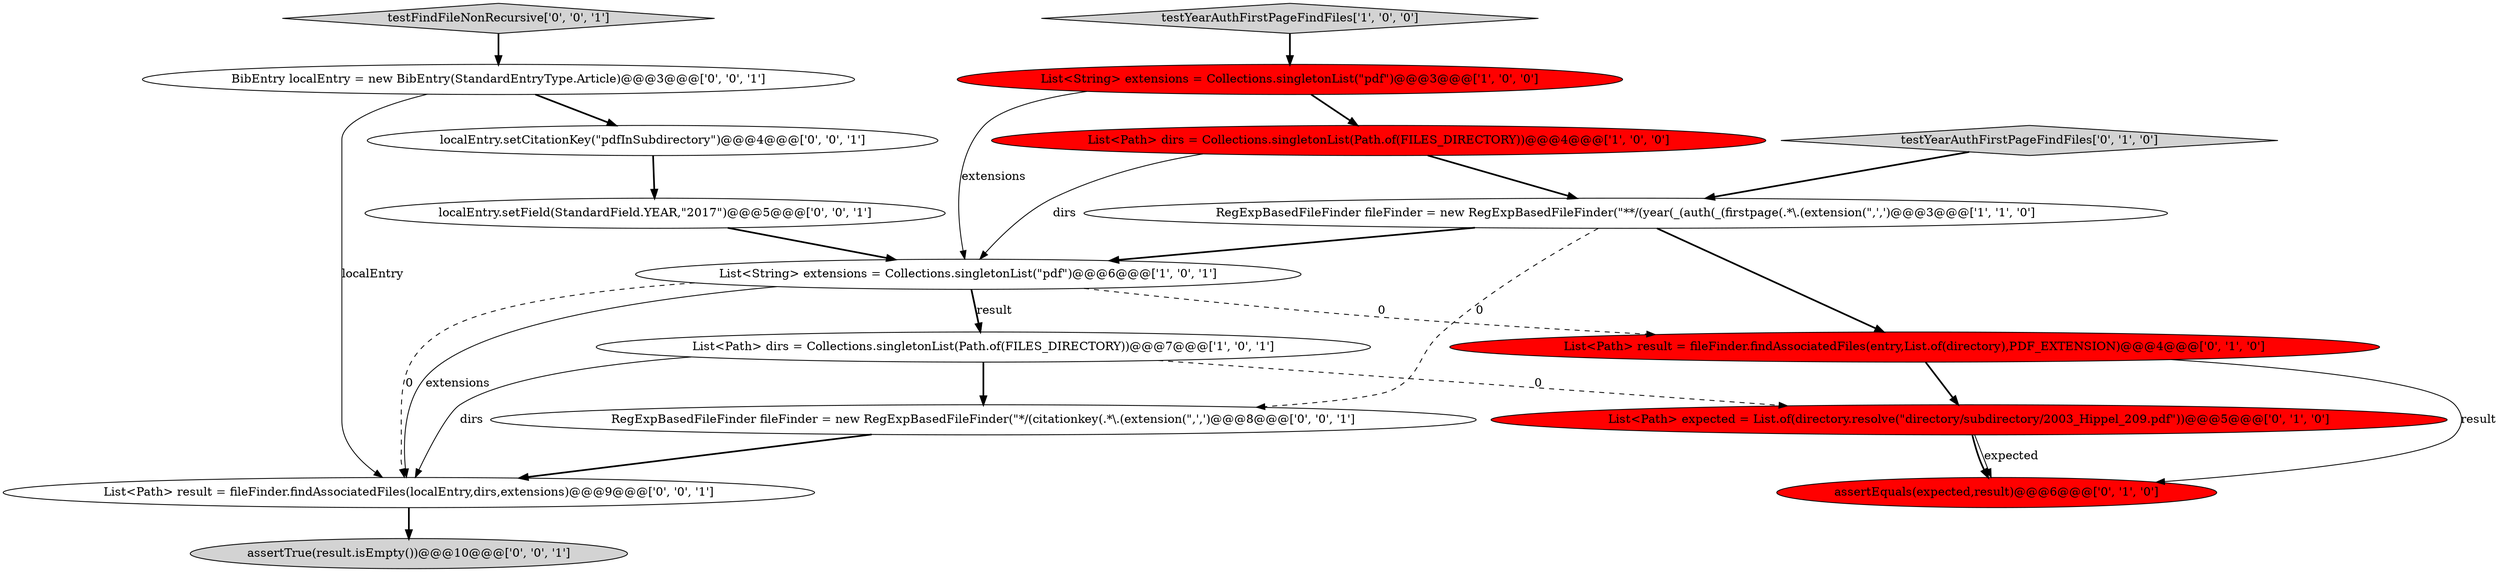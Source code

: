 digraph {
7 [style = filled, label = "assertEquals(expected,result)@@@6@@@['0', '1', '0']", fillcolor = red, shape = ellipse image = "AAA1AAABBB2BBB"];
12 [style = filled, label = "localEntry.setField(StandardField.YEAR,\"2017\")@@@5@@@['0', '0', '1']", fillcolor = white, shape = ellipse image = "AAA0AAABBB3BBB"];
10 [style = filled, label = "List<Path> result = fileFinder.findAssociatedFiles(localEntry,dirs,extensions)@@@9@@@['0', '0', '1']", fillcolor = white, shape = ellipse image = "AAA0AAABBB3BBB"];
0 [style = filled, label = "List<Path> dirs = Collections.singletonList(Path.of(FILES_DIRECTORY))@@@7@@@['1', '0', '1']", fillcolor = white, shape = ellipse image = "AAA0AAABBB1BBB"];
2 [style = filled, label = "List<Path> dirs = Collections.singletonList(Path.of(FILES_DIRECTORY))@@@4@@@['1', '0', '0']", fillcolor = red, shape = ellipse image = "AAA1AAABBB1BBB"];
4 [style = filled, label = "testYearAuthFirstPageFindFiles['1', '0', '0']", fillcolor = lightgray, shape = diamond image = "AAA0AAABBB1BBB"];
5 [style = filled, label = "List<String> extensions = Collections.singletonList(\"pdf\")@@@6@@@['1', '0', '1']", fillcolor = white, shape = ellipse image = "AAA0AAABBB1BBB"];
6 [style = filled, label = "List<Path> expected = List.of(directory.resolve(\"directory/subdirectory/2003_Hippel_209.pdf\"))@@@5@@@['0', '1', '0']", fillcolor = red, shape = ellipse image = "AAA1AAABBB2BBB"];
8 [style = filled, label = "testYearAuthFirstPageFindFiles['0', '1', '0']", fillcolor = lightgray, shape = diamond image = "AAA0AAABBB2BBB"];
16 [style = filled, label = "testFindFileNonRecursive['0', '0', '1']", fillcolor = lightgray, shape = diamond image = "AAA0AAABBB3BBB"];
14 [style = filled, label = "BibEntry localEntry = new BibEntry(StandardEntryType.Article)@@@3@@@['0', '0', '1']", fillcolor = white, shape = ellipse image = "AAA0AAABBB3BBB"];
3 [style = filled, label = "RegExpBasedFileFinder fileFinder = new RegExpBasedFileFinder(\"**/(year(_(auth(_(firstpage(.*\\.(extension(\",',')@@@3@@@['1', '1', '0']", fillcolor = white, shape = ellipse image = "AAA0AAABBB1BBB"];
15 [style = filled, label = "RegExpBasedFileFinder fileFinder = new RegExpBasedFileFinder(\"*/(citationkey(.*\\.(extension(\",',')@@@8@@@['0', '0', '1']", fillcolor = white, shape = ellipse image = "AAA0AAABBB3BBB"];
11 [style = filled, label = "assertTrue(result.isEmpty())@@@10@@@['0', '0', '1']", fillcolor = lightgray, shape = ellipse image = "AAA0AAABBB3BBB"];
13 [style = filled, label = "localEntry.setCitationKey(\"pdfInSubdirectory\")@@@4@@@['0', '0', '1']", fillcolor = white, shape = ellipse image = "AAA0AAABBB3BBB"];
9 [style = filled, label = "List<Path> result = fileFinder.findAssociatedFiles(entry,List.of(directory),PDF_EXTENSION)@@@4@@@['0', '1', '0']", fillcolor = red, shape = ellipse image = "AAA1AAABBB2BBB"];
1 [style = filled, label = "List<String> extensions = Collections.singletonList(\"pdf\")@@@3@@@['1', '0', '0']", fillcolor = red, shape = ellipse image = "AAA1AAABBB1BBB"];
5->0 [style = solid, label="result"];
15->10 [style = bold, label=""];
12->5 [style = bold, label=""];
2->3 [style = bold, label=""];
0->6 [style = dashed, label="0"];
8->3 [style = bold, label=""];
5->9 [style = dashed, label="0"];
0->15 [style = bold, label=""];
9->6 [style = bold, label=""];
1->5 [style = solid, label="extensions"];
3->9 [style = bold, label=""];
3->5 [style = bold, label=""];
5->10 [style = solid, label="extensions"];
2->5 [style = solid, label="dirs"];
13->12 [style = bold, label=""];
10->11 [style = bold, label=""];
0->10 [style = solid, label="dirs"];
5->0 [style = bold, label=""];
5->10 [style = dashed, label="0"];
3->15 [style = dashed, label="0"];
16->14 [style = bold, label=""];
4->1 [style = bold, label=""];
1->2 [style = bold, label=""];
14->13 [style = bold, label=""];
6->7 [style = bold, label=""];
9->7 [style = solid, label="result"];
14->10 [style = solid, label="localEntry"];
6->7 [style = solid, label="expected"];
}
